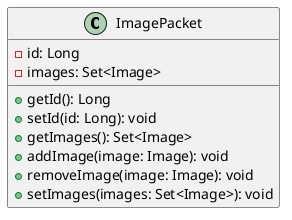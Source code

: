 @startuml
class ImagePacket [[java:edu.sru.cpsc.webshopping.domain.widgets.ImagePacket]] {
	-id: Long
	-images: Set<Image>
	+getId(): Long
	+setId(id: Long): void
	+getImages(): Set<Image>
	+addImage(image: Image): void
	+removeImage(image: Image): void
	+setImages(images: Set<Image>): void
}
@enduml